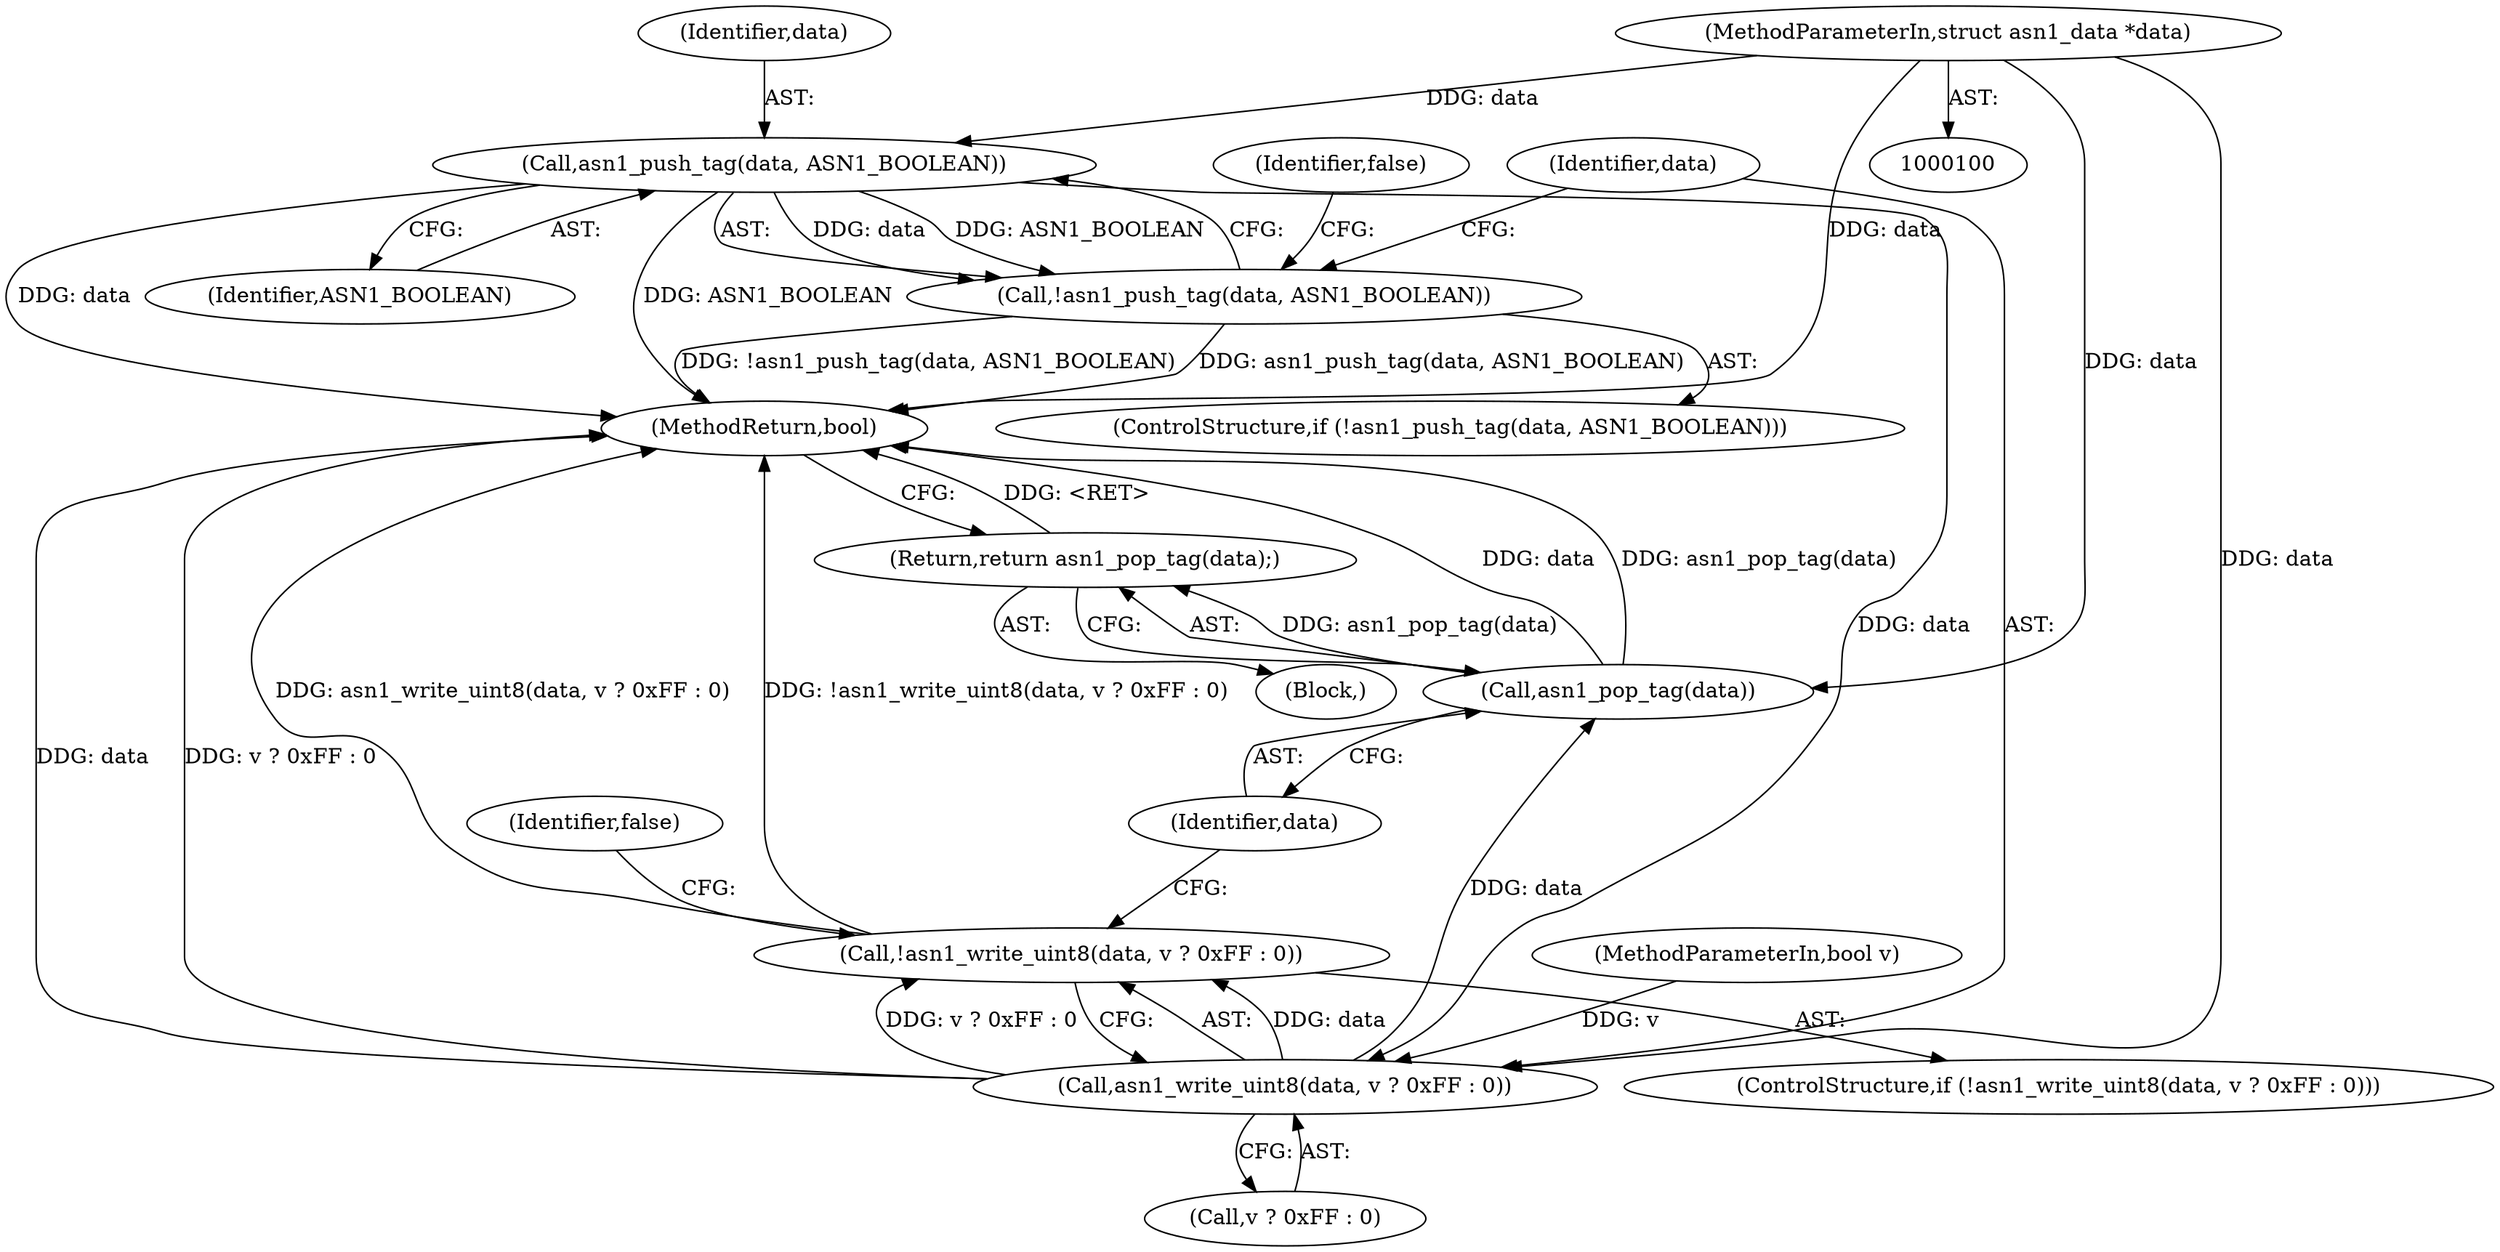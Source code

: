digraph "0_samba_9d989c9dd7a5b92d0c5d65287935471b83b6e884_1@pointer" {
"1000106" [label="(Call,asn1_push_tag(data, ASN1_BOOLEAN))"];
"1000101" [label="(MethodParameterIn,struct asn1_data *data)"];
"1000105" [label="(Call,!asn1_push_tag(data, ASN1_BOOLEAN))"];
"1000113" [label="(Call,asn1_write_uint8(data, v ? 0xFF : 0))"];
"1000112" [label="(Call,!asn1_write_uint8(data, v ? 0xFF : 0))"];
"1000122" [label="(Call,asn1_pop_tag(data))"];
"1000121" [label="(Return,return asn1_pop_tag(data);)"];
"1000110" [label="(Identifier,false)"];
"1000102" [label="(MethodParameterIn,bool v)"];
"1000122" [label="(Call,asn1_pop_tag(data))"];
"1000114" [label="(Identifier,data)"];
"1000106" [label="(Call,asn1_push_tag(data, ASN1_BOOLEAN))"];
"1000115" [label="(Call,v ? 0xFF : 0)"];
"1000123" [label="(Identifier,data)"];
"1000121" [label="(Return,return asn1_pop_tag(data);)"];
"1000124" [label="(MethodReturn,bool)"];
"1000111" [label="(ControlStructure,if (!asn1_write_uint8(data, v ? 0xFF : 0)))"];
"1000108" [label="(Identifier,ASN1_BOOLEAN)"];
"1000101" [label="(MethodParameterIn,struct asn1_data *data)"];
"1000112" [label="(Call,!asn1_write_uint8(data, v ? 0xFF : 0))"];
"1000105" [label="(Call,!asn1_push_tag(data, ASN1_BOOLEAN))"];
"1000107" [label="(Identifier,data)"];
"1000113" [label="(Call,asn1_write_uint8(data, v ? 0xFF : 0))"];
"1000104" [label="(ControlStructure,if (!asn1_push_tag(data, ASN1_BOOLEAN)))"];
"1000103" [label="(Block,)"];
"1000120" [label="(Identifier,false)"];
"1000106" -> "1000105"  [label="AST: "];
"1000106" -> "1000108"  [label="CFG: "];
"1000107" -> "1000106"  [label="AST: "];
"1000108" -> "1000106"  [label="AST: "];
"1000105" -> "1000106"  [label="CFG: "];
"1000106" -> "1000124"  [label="DDG: ASN1_BOOLEAN"];
"1000106" -> "1000124"  [label="DDG: data"];
"1000106" -> "1000105"  [label="DDG: data"];
"1000106" -> "1000105"  [label="DDG: ASN1_BOOLEAN"];
"1000101" -> "1000106"  [label="DDG: data"];
"1000106" -> "1000113"  [label="DDG: data"];
"1000101" -> "1000100"  [label="AST: "];
"1000101" -> "1000124"  [label="DDG: data"];
"1000101" -> "1000113"  [label="DDG: data"];
"1000101" -> "1000122"  [label="DDG: data"];
"1000105" -> "1000104"  [label="AST: "];
"1000110" -> "1000105"  [label="CFG: "];
"1000114" -> "1000105"  [label="CFG: "];
"1000105" -> "1000124"  [label="DDG: !asn1_push_tag(data, ASN1_BOOLEAN)"];
"1000105" -> "1000124"  [label="DDG: asn1_push_tag(data, ASN1_BOOLEAN)"];
"1000113" -> "1000112"  [label="AST: "];
"1000113" -> "1000115"  [label="CFG: "];
"1000114" -> "1000113"  [label="AST: "];
"1000115" -> "1000113"  [label="AST: "];
"1000112" -> "1000113"  [label="CFG: "];
"1000113" -> "1000124"  [label="DDG: data"];
"1000113" -> "1000124"  [label="DDG: v ? 0xFF : 0"];
"1000113" -> "1000112"  [label="DDG: data"];
"1000113" -> "1000112"  [label="DDG: v ? 0xFF : 0"];
"1000102" -> "1000113"  [label="DDG: v"];
"1000113" -> "1000122"  [label="DDG: data"];
"1000112" -> "1000111"  [label="AST: "];
"1000120" -> "1000112"  [label="CFG: "];
"1000123" -> "1000112"  [label="CFG: "];
"1000112" -> "1000124"  [label="DDG: !asn1_write_uint8(data, v ? 0xFF : 0)"];
"1000112" -> "1000124"  [label="DDG: asn1_write_uint8(data, v ? 0xFF : 0)"];
"1000122" -> "1000121"  [label="AST: "];
"1000122" -> "1000123"  [label="CFG: "];
"1000123" -> "1000122"  [label="AST: "];
"1000121" -> "1000122"  [label="CFG: "];
"1000122" -> "1000124"  [label="DDG: data"];
"1000122" -> "1000124"  [label="DDG: asn1_pop_tag(data)"];
"1000122" -> "1000121"  [label="DDG: asn1_pop_tag(data)"];
"1000121" -> "1000103"  [label="AST: "];
"1000124" -> "1000121"  [label="CFG: "];
"1000121" -> "1000124"  [label="DDG: <RET>"];
}
